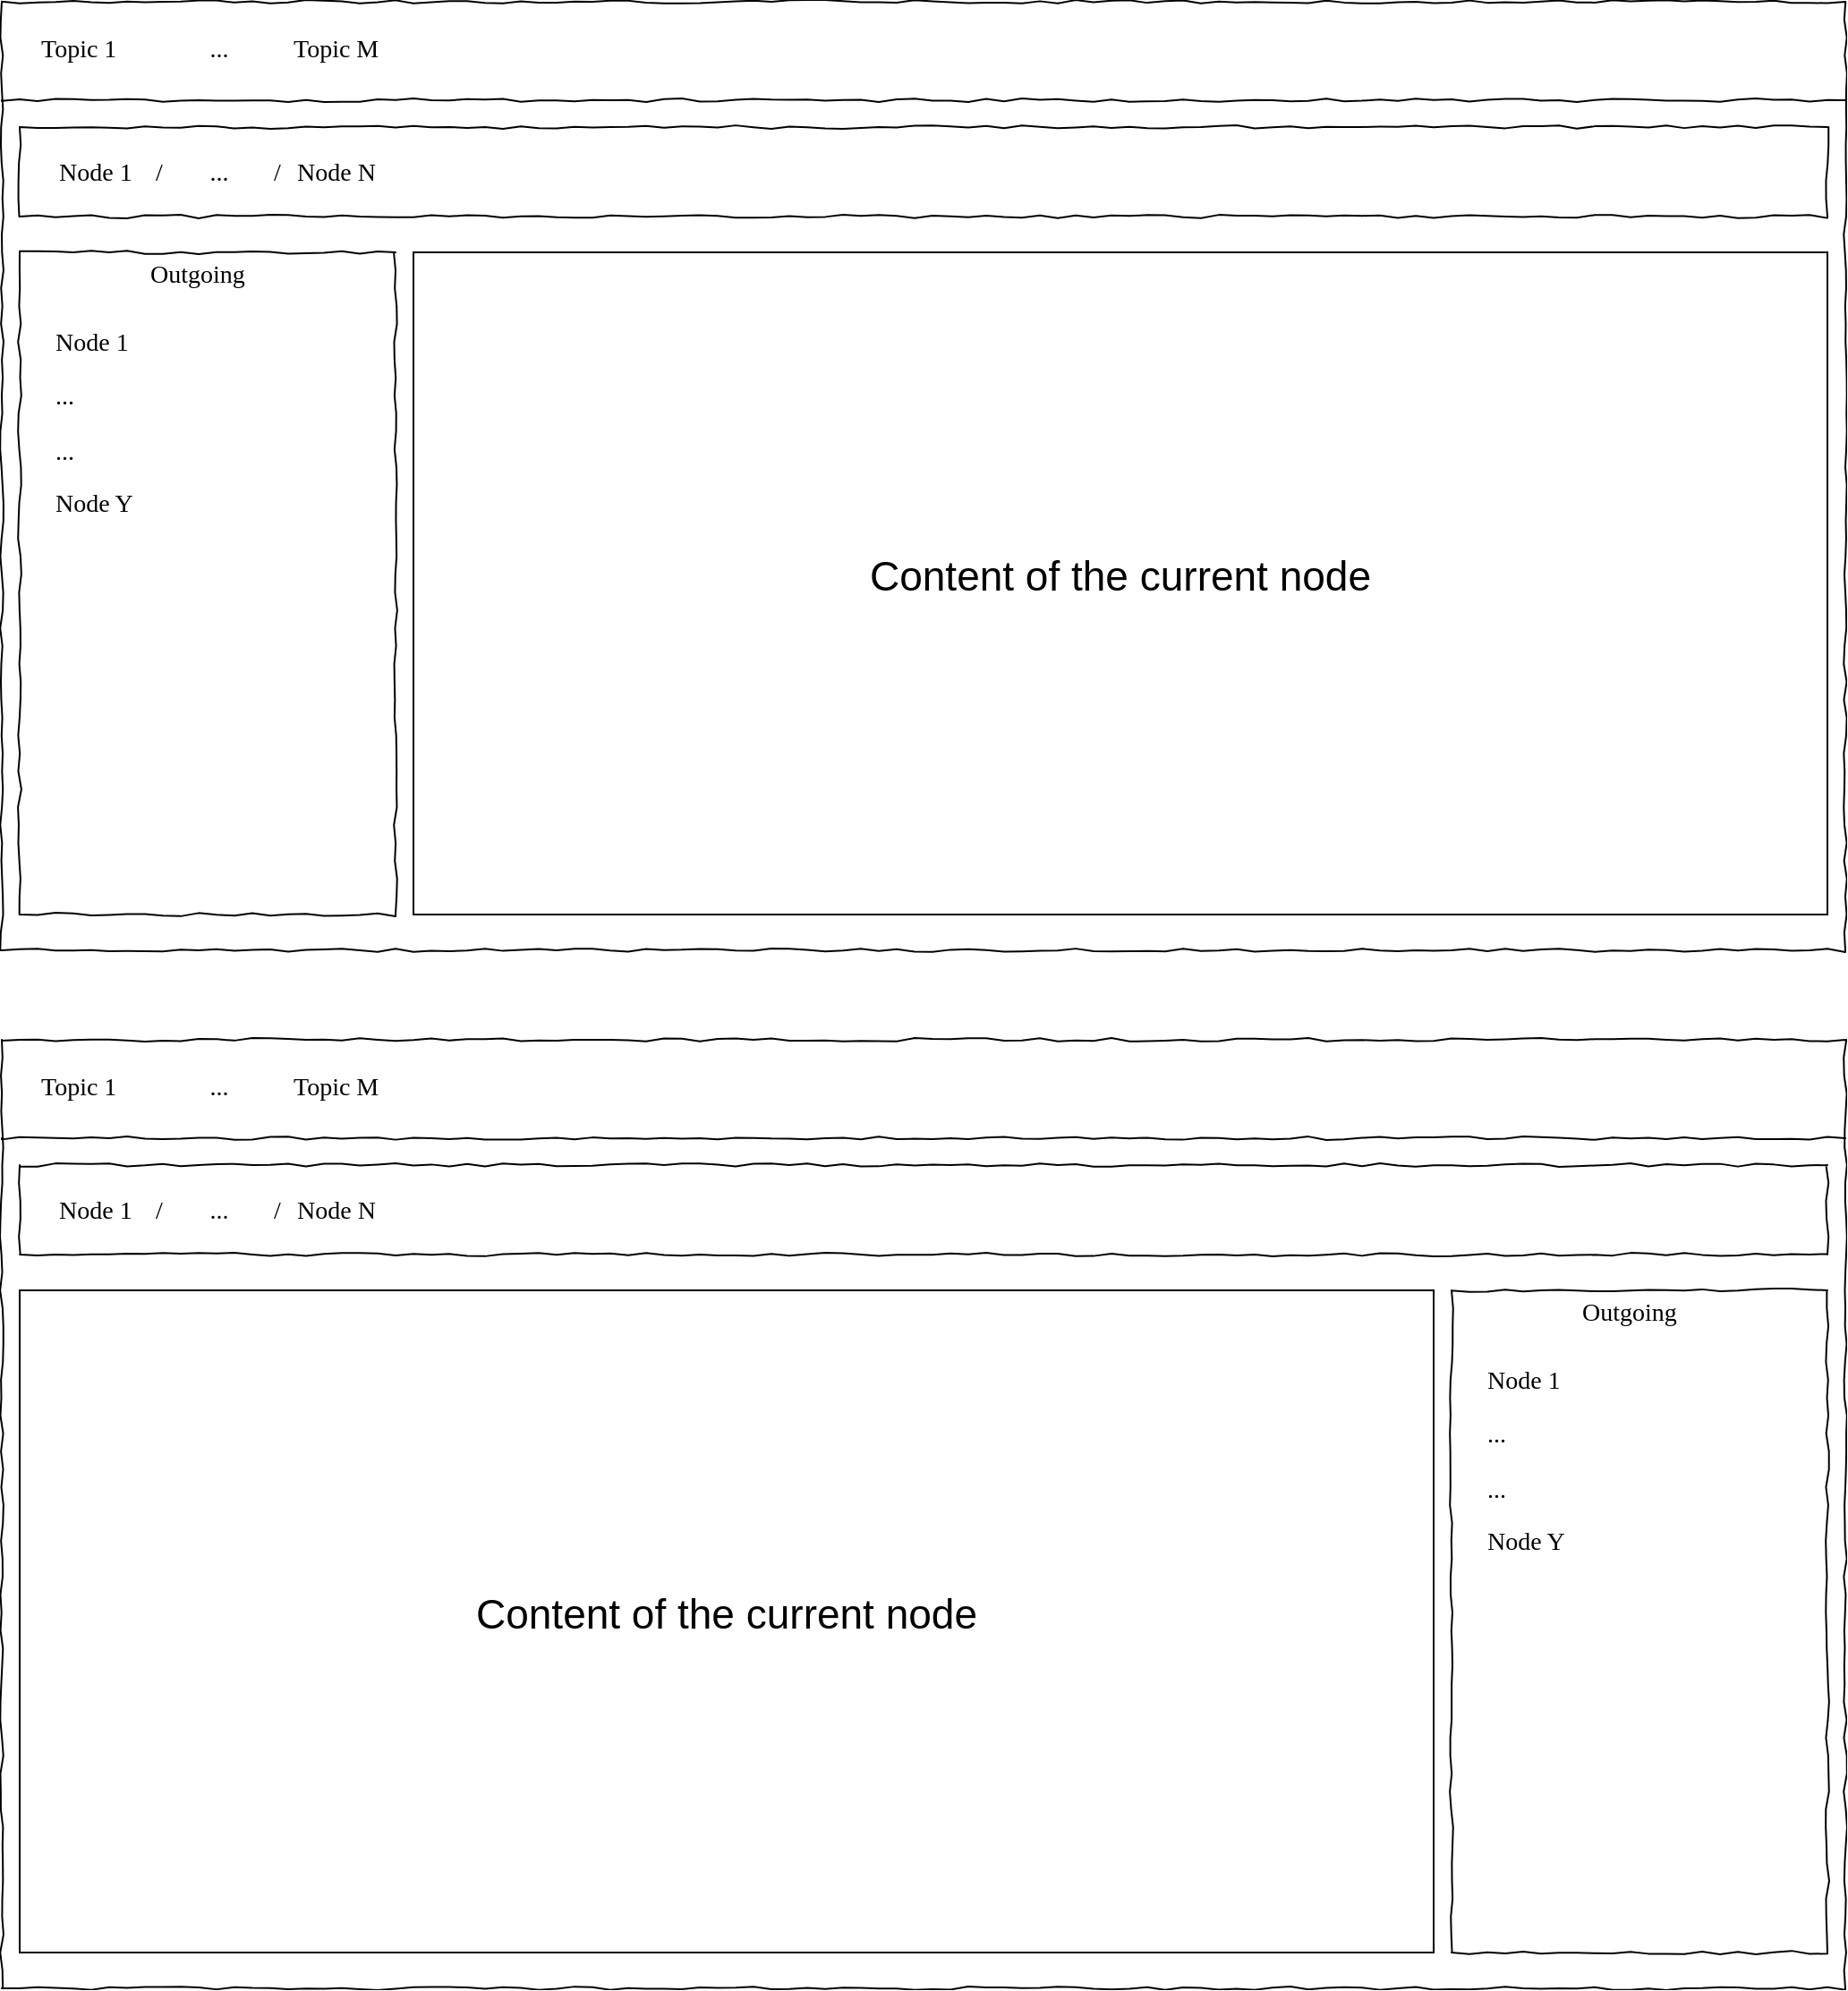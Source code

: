 <mxfile version="13.7.9" type="device"><diagram name="Page-1" id="03018318-947c-dd8e-b7a3-06fadd420f32"><mxGraphModel dx="1347" dy="822" grid="1" gridSize="10" guides="1" tooltips="1" connect="1" arrows="1" fold="1" page="1" pageScale="1" pageWidth="1100" pageHeight="850" background="#ffffff" math="0" shadow="0"><root><mxCell id="0"/><mxCell id="1" parent="0"/><mxCell id="677b7b8949515195-1" value="" style="whiteSpace=wrap;html=1;rounded=0;shadow=0;labelBackgroundColor=none;strokeColor=#000000;strokeWidth=1;fillColor=none;fontFamily=Verdana;fontSize=12;fontColor=#000000;align=center;comic=1;" parent="1" vertex="1"><mxGeometry x="120" y="90" width="1030" height="530" as="geometry"/></mxCell><mxCell id="677b7b8949515195-4" value="Topic 1" style="text;html=1;points=[];align=left;verticalAlign=top;spacingTop=-4;fontSize=14;fontFamily=Verdana" parent="1" vertex="1"><mxGeometry x="140" y="106" width="60" height="20" as="geometry"/></mxCell><mxCell id="677b7b8949515195-5" value="..." style="text;html=1;points=[];align=center;verticalAlign=top;spacingTop=-4;fontSize=14;fontFamily=Verdana" parent="1" vertex="1"><mxGeometry x="211" y="106" width="60" height="20" as="geometry"/></mxCell><mxCell id="677b7b8949515195-6" value="Topic M" style="text;html=1;points=[];align=left;verticalAlign=top;spacingTop=-4;fontSize=14;fontFamily=Verdana" parent="1" vertex="1"><mxGeometry x="281" y="106" width="60" height="20" as="geometry"/></mxCell><mxCell id="677b7b8949515195-9" value="" style="line;strokeWidth=1;html=1;rounded=0;shadow=0;labelBackgroundColor=none;fillColor=none;fontFamily=Verdana;fontSize=14;fontColor=#000000;align=center;comic=1;" parent="1" vertex="1"><mxGeometry x="120" y="140" width="1030" height="10" as="geometry"/></mxCell><mxCell id="677b7b8949515195-10" value="" style="whiteSpace=wrap;html=1;rounded=0;shadow=0;labelBackgroundColor=none;strokeWidth=1;fillColor=none;fontFamily=Verdana;fontSize=12;align=center;comic=1;" parent="1" vertex="1"><mxGeometry x="130" y="160" width="1010" height="50" as="geometry"/></mxCell><mxCell id="677b7b8949515195-12" value="Node 1" style="text;html=1;points=[];align=left;verticalAlign=top;spacingTop=-4;fontSize=14;fontFamily=Verdana" parent="1" vertex="1"><mxGeometry x="150" y="175" width="50" height="20" as="geometry"/></mxCell><mxCell id="D74PviMFel91mhc65o81-4" value="/" style="text;html=1;points=[];align=left;verticalAlign=top;spacingTop=-4;fontSize=14;fontFamily=Verdana" vertex="1" parent="1"><mxGeometry x="204" y="175" width="15" height="20" as="geometry"/></mxCell><mxCell id="D74PviMFel91mhc65o81-19" value="" style="group" vertex="1" connectable="0" parent="1"><mxGeometry x="130" y="230" width="210" height="370" as="geometry"/></mxCell><mxCell id="677b7b8949515195-25" value="" style="whiteSpace=wrap;html=1;rounded=0;shadow=0;labelBackgroundColor=none;strokeWidth=1;fillColor=none;fontFamily=Verdana;fontSize=12;align=center;comic=1;" parent="D74PviMFel91mhc65o81-19" vertex="1"><mxGeometry width="210" height="370" as="geometry"/></mxCell><mxCell id="677b7b8949515195-42" value="Outgoing" style="text;html=1;points=[];align=left;verticalAlign=top;spacingTop=-4;fontSize=14;fontFamily=Verdana" parent="D74PviMFel91mhc65o81-19" vertex="1"><mxGeometry x="70.761" y="1.897" width="68.478" height="17.371" as="geometry"/></mxCell><mxCell id="677b7b8949515195-44" value="Node 1" style="text;html=1;points=[];align=left;verticalAlign=top;spacingTop=-4;fontSize=14;fontFamily=Verdana" parent="D74PviMFel91mhc65o81-19" vertex="1"><mxGeometry x="18.261" y="39.953" width="155.217" height="17.371" as="geometry"/></mxCell><mxCell id="677b7b8949515195-45" value="..." style="text;html=1;points=[];align=left;verticalAlign=top;spacingTop=-4;fontSize=14;fontFamily=Verdana" parent="D74PviMFel91mhc65o81-19" vertex="1"><mxGeometry x="18.261" y="70.352" width="155.217" height="17.371" as="geometry"/></mxCell><mxCell id="677b7b8949515195-46" value="..." style="text;html=1;points=[];align=left;verticalAlign=top;spacingTop=-4;fontSize=14;fontFamily=Verdana" parent="D74PviMFel91mhc65o81-19" vertex="1"><mxGeometry x="18.261" y="100.751" width="155.217" height="17.371" as="geometry"/></mxCell><mxCell id="D74PviMFel91mhc65o81-36" value="Node Y" style="text;html=1;points=[];align=left;verticalAlign=top;spacingTop=-4;fontSize=14;fontFamily=Verdana" vertex="1" parent="D74PviMFel91mhc65o81-19"><mxGeometry x="18.261" y="130.001" width="155.217" height="17.371" as="geometry"/></mxCell><mxCell id="D74PviMFel91mhc65o81-31" value="..." style="text;html=1;points=[];align=center;verticalAlign=top;spacingTop=-4;fontSize=14;fontFamily=Verdana" vertex="1" parent="1"><mxGeometry x="216" y="175" width="50" height="20" as="geometry"/></mxCell><mxCell id="D74PviMFel91mhc65o81-32" value="/" style="text;html=1;points=[];align=left;verticalAlign=top;spacingTop=-4;fontSize=14;fontFamily=Verdana" vertex="1" parent="1"><mxGeometry x="270" y="175" width="15" height="20" as="geometry"/></mxCell><mxCell id="D74PviMFel91mhc65o81-33" value="Node N" style="text;html=1;points=[];align=left;verticalAlign=top;spacingTop=-4;fontSize=14;fontFamily=Verdana;fontStyle=0" vertex="1" parent="1"><mxGeometry x="283" y="175" width="50" height="20" as="geometry"/></mxCell><mxCell id="D74PviMFel91mhc65o81-37" value="" style="whiteSpace=wrap;html=1;rounded=0;shadow=0;labelBackgroundColor=none;strokeColor=#000000;strokeWidth=1;fillColor=none;fontFamily=Verdana;fontSize=12;fontColor=#000000;align=center;comic=1;" vertex="1" parent="1"><mxGeometry x="120" y="670" width="1030" height="530" as="geometry"/></mxCell><mxCell id="D74PviMFel91mhc65o81-38" value="Topic 1" style="text;html=1;points=[];align=left;verticalAlign=top;spacingTop=-4;fontSize=14;fontFamily=Verdana" vertex="1" parent="1"><mxGeometry x="140" y="686" width="60" height="20" as="geometry"/></mxCell><mxCell id="D74PviMFel91mhc65o81-39" value="..." style="text;html=1;points=[];align=center;verticalAlign=top;spacingTop=-4;fontSize=14;fontFamily=Verdana" vertex="1" parent="1"><mxGeometry x="211" y="686" width="60" height="20" as="geometry"/></mxCell><mxCell id="D74PviMFel91mhc65o81-40" value="Topic M" style="text;html=1;points=[];align=left;verticalAlign=top;spacingTop=-4;fontSize=14;fontFamily=Verdana" vertex="1" parent="1"><mxGeometry x="281" y="686" width="60" height="20" as="geometry"/></mxCell><mxCell id="D74PviMFel91mhc65o81-41" value="" style="line;strokeWidth=1;html=1;rounded=0;shadow=0;labelBackgroundColor=none;fillColor=none;fontFamily=Verdana;fontSize=14;fontColor=#000000;align=center;comic=1;" vertex="1" parent="1"><mxGeometry x="120" y="720" width="1030" height="10" as="geometry"/></mxCell><mxCell id="D74PviMFel91mhc65o81-42" value="" style="whiteSpace=wrap;html=1;rounded=0;shadow=0;labelBackgroundColor=none;strokeWidth=1;fillColor=none;fontFamily=Verdana;fontSize=12;align=center;comic=1;" vertex="1" parent="1"><mxGeometry x="130" y="740" width="1010" height="50" as="geometry"/></mxCell><mxCell id="D74PviMFel91mhc65o81-43" value="Node 1" style="text;html=1;points=[];align=left;verticalAlign=top;spacingTop=-4;fontSize=14;fontFamily=Verdana" vertex="1" parent="1"><mxGeometry x="150" y="755" width="50" height="20" as="geometry"/></mxCell><mxCell id="D74PviMFel91mhc65o81-44" value="/" style="text;html=1;points=[];align=left;verticalAlign=top;spacingTop=-4;fontSize=14;fontFamily=Verdana" vertex="1" parent="1"><mxGeometry x="204" y="755" width="15" height="20" as="geometry"/></mxCell><mxCell id="D74PviMFel91mhc65o81-60" value="..." style="text;html=1;points=[];align=center;verticalAlign=top;spacingTop=-4;fontSize=14;fontFamily=Verdana" vertex="1" parent="1"><mxGeometry x="216" y="755" width="50" height="20" as="geometry"/></mxCell><mxCell id="D74PviMFel91mhc65o81-61" value="/" style="text;html=1;points=[];align=left;verticalAlign=top;spacingTop=-4;fontSize=14;fontFamily=Verdana" vertex="1" parent="1"><mxGeometry x="270" y="755" width="15" height="20" as="geometry"/></mxCell><mxCell id="D74PviMFel91mhc65o81-62" value="Node N" style="text;html=1;points=[];align=left;verticalAlign=top;spacingTop=-4;fontSize=14;fontFamily=Verdana;fontStyle=0" vertex="1" parent="1"><mxGeometry x="283" y="755" width="50" height="20" as="geometry"/></mxCell><mxCell id="D74PviMFel91mhc65o81-92" value="&lt;font style=&quot;font-size: 23px&quot;&gt;&lt;br&gt;&lt;br&gt;&lt;br&gt;&lt;br&gt;&lt;br&gt;&lt;br&gt;Сontent of the current node&lt;/font&gt;" style="text;spacingTop=-5;whiteSpace=wrap;html=1;align=center;fontSize=12;fontFamily=Helvetica;fillColor=none;strokeColor=#000000;" vertex="1" parent="1"><mxGeometry x="350" y="230" width="790" height="370" as="geometry"/></mxCell><mxCell id="D74PviMFel91mhc65o81-50" value="" style="group" vertex="1" connectable="0" parent="1"><mxGeometry x="930" y="810" width="210" height="370" as="geometry"/></mxCell><mxCell id="D74PviMFel91mhc65o81-51" value="" style="whiteSpace=wrap;html=1;rounded=0;shadow=0;labelBackgroundColor=none;strokeWidth=1;fillColor=none;fontFamily=Verdana;fontSize=12;align=center;comic=1;" vertex="1" parent="D74PviMFel91mhc65o81-50"><mxGeometry width="210" height="370" as="geometry"/></mxCell><mxCell id="D74PviMFel91mhc65o81-52" value="Outgoing" style="text;html=1;points=[];align=left;verticalAlign=top;spacingTop=-4;fontSize=14;fontFamily=Verdana" vertex="1" parent="D74PviMFel91mhc65o81-50"><mxGeometry x="70.761" y="1.897" width="68.478" height="17.371" as="geometry"/></mxCell><mxCell id="D74PviMFel91mhc65o81-53" value="Node 1" style="text;html=1;points=[];align=left;verticalAlign=top;spacingTop=-4;fontSize=14;fontFamily=Verdana" vertex="1" parent="D74PviMFel91mhc65o81-50"><mxGeometry x="18.261" y="39.953" width="155.217" height="17.371" as="geometry"/></mxCell><mxCell id="D74PviMFel91mhc65o81-54" value="..." style="text;html=1;points=[];align=left;verticalAlign=top;spacingTop=-4;fontSize=14;fontFamily=Verdana" vertex="1" parent="D74PviMFel91mhc65o81-50"><mxGeometry x="18.261" y="70.352" width="155.217" height="17.371" as="geometry"/></mxCell><mxCell id="D74PviMFel91mhc65o81-55" value="..." style="text;html=1;points=[];align=left;verticalAlign=top;spacingTop=-4;fontSize=14;fontFamily=Verdana" vertex="1" parent="D74PviMFel91mhc65o81-50"><mxGeometry x="18.261" y="100.751" width="155.217" height="17.371" as="geometry"/></mxCell><mxCell id="D74PviMFel91mhc65o81-56" value="Node Y" style="text;html=1;points=[];align=left;verticalAlign=top;spacingTop=-4;fontSize=14;fontFamily=Verdana" vertex="1" parent="D74PviMFel91mhc65o81-50"><mxGeometry x="18.261" y="130.001" width="155.217" height="17.371" as="geometry"/></mxCell><mxCell id="D74PviMFel91mhc65o81-93" value="&lt;font style=&quot;font-size: 23px&quot;&gt;&lt;br&gt;&lt;br&gt;&lt;br&gt;&lt;br&gt;&lt;br&gt;&lt;br&gt;Сontent of the current node&lt;/font&gt;" style="text;spacingTop=-5;whiteSpace=wrap;html=1;align=center;fontSize=12;fontFamily=Helvetica;fillColor=none;strokeColor=#000000;" vertex="1" parent="1"><mxGeometry x="130" y="810" width="790" height="370" as="geometry"/></mxCell></root></mxGraphModel></diagram></mxfile>